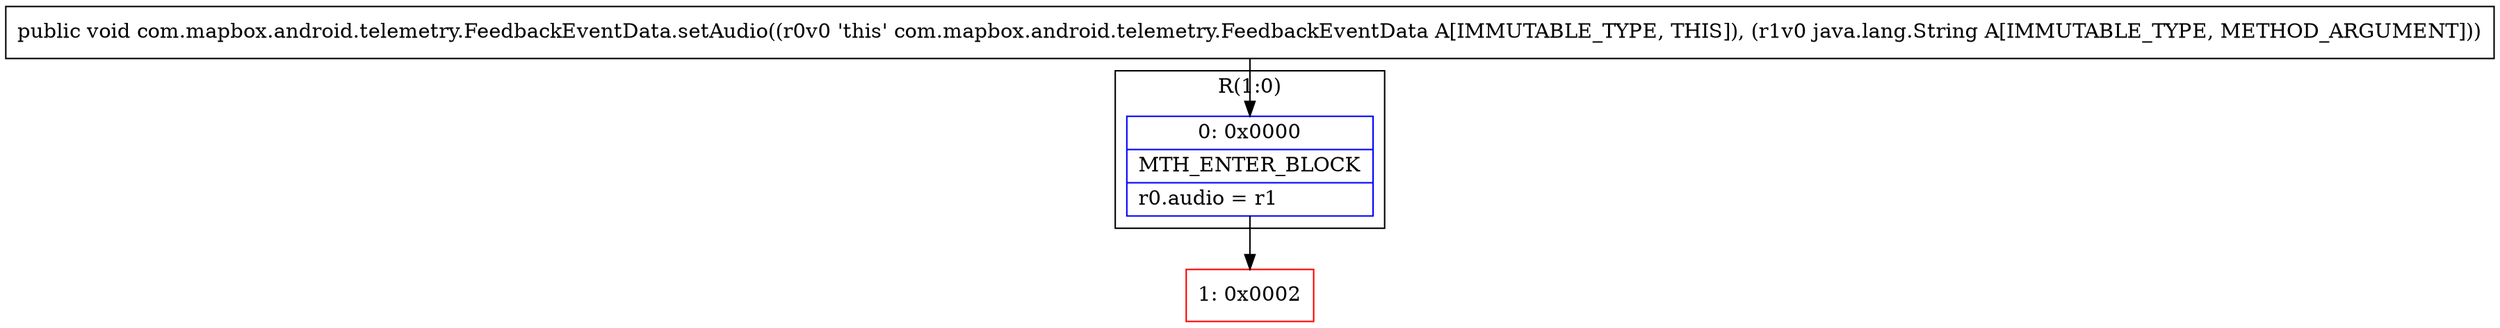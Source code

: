 digraph "CFG forcom.mapbox.android.telemetry.FeedbackEventData.setAudio(Ljava\/lang\/String;)V" {
subgraph cluster_Region_572154741 {
label = "R(1:0)";
node [shape=record,color=blue];
Node_0 [shape=record,label="{0\:\ 0x0000|MTH_ENTER_BLOCK\l|r0.audio = r1\l}"];
}
Node_1 [shape=record,color=red,label="{1\:\ 0x0002}"];
MethodNode[shape=record,label="{public void com.mapbox.android.telemetry.FeedbackEventData.setAudio((r0v0 'this' com.mapbox.android.telemetry.FeedbackEventData A[IMMUTABLE_TYPE, THIS]), (r1v0 java.lang.String A[IMMUTABLE_TYPE, METHOD_ARGUMENT])) }"];
MethodNode -> Node_0;
Node_0 -> Node_1;
}

